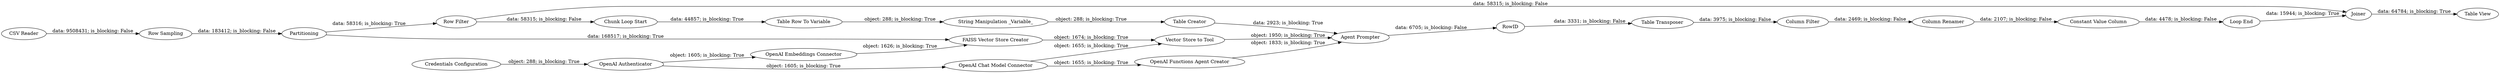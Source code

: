 digraph {
	"-2897142524431691595_1810" [label="Constant Value Column"]
	"-2897142524431691595_1808" [label="Column Renamer"]
	"3255143314948685473_178" [label="OpenAI Functions Agent Creator"]
	"3255143314948685473_179" [label="Table Creator"]
	"3255143314948685473_176" [label="OpenAI Chat Model Connector"]
	"3255143314948685473_177" [label="Agent Prompter"]
	"3255143314948685473_1804" [label="String Manipulation _Variable_"]
	"3255143314948685473_1816" [label="Row Sampling"]
	"-2897142524431691595_1807" [label="Table Transposer"]
	"3255143314948685473_1805" [label="Loop End"]
	"3255143314948685473_16" [label="CSV Reader"]
	"3255143314948685473_447" [label=Partitioning]
	"3255143314948685473_106" [label="OpenAI Authenticator"]
	"3255143314948685473_1815" [label="Table View"]
	"3255143314948685473_145" [label="FAISS Vector Store Creator"]
	"-2897142524431691595_1809" [label="Column Filter"]
	"3255143314948685473_1803" [label="Table Row To Variable"]
	"3255143314948685473_171" [label="Vector Store to Tool"]
	"3255143314948685473_1812" [label="Row Filter"]
	"3255143314948685473_1814" [label=Joiner]
	"3255143314948685473_137" [label="OpenAI Embeddings Connector"]
	"-2897142524431691595_1806" [label=RowID]
	"3255143314948685473_82" [label="Credentials Configuration"]
	"3255143314948685473_1802" [label="Chunk Loop Start"]
	"3255143314948685473_447" -> "3255143314948685473_145" [label="data: 168517; is_blocking: True"]
	"-2897142524431691595_1810" -> "3255143314948685473_1805" [label="data: 4478; is_blocking: False"]
	"3255143314948685473_106" -> "3255143314948685473_176" [label="object: 1605; is_blocking: True"]
	"3255143314948685473_106" -> "3255143314948685473_137" [label="object: 1605; is_blocking: True"]
	"3255143314948685473_1802" -> "3255143314948685473_1803" [label="data: 44857; is_blocking: True"]
	"3255143314948685473_16" -> "3255143314948685473_1816" [label="data: 9508431; is_blocking: False"]
	"3255143314948685473_145" -> "3255143314948685473_171" [label="object: 1674; is_blocking: True"]
	"-2897142524431691595_1806" -> "-2897142524431691595_1807" [label="data: 3331; is_blocking: False"]
	"3255143314948685473_176" -> "3255143314948685473_178" [label="object: 1655; is_blocking: True"]
	"3255143314948685473_447" -> "3255143314948685473_1812" [label="data: 58316; is_blocking: True"]
	"-2897142524431691595_1807" -> "-2897142524431691595_1809" [label="data: 3975; is_blocking: False"]
	"3255143314948685473_1812" -> "3255143314948685473_1802" [label="data: 58315; is_blocking: False"]
	"3255143314948685473_171" -> "3255143314948685473_177" [label="object: 1950; is_blocking: True"]
	"3255143314948685473_1814" -> "3255143314948685473_1815" [label="data: 64784; is_blocking: True"]
	"3255143314948685473_177" -> "-2897142524431691595_1806" [label="data: 6705; is_blocking: False"]
	"-2897142524431691595_1809" -> "-2897142524431691595_1808" [label="data: 2469; is_blocking: False"]
	"3255143314948685473_178" -> "3255143314948685473_177" [label="object: 1833; is_blocking: True"]
	"3255143314948685473_1804" -> "3255143314948685473_179" [label="object: 288; is_blocking: True"]
	"-2897142524431691595_1808" -> "-2897142524431691595_1810" [label="data: 2107; is_blocking: False"]
	"3255143314948685473_82" -> "3255143314948685473_106" [label="object: 288; is_blocking: True"]
	"3255143314948685473_1805" -> "3255143314948685473_1814" [label="data: 15944; is_blocking: True"]
	"3255143314948685473_1816" -> "3255143314948685473_447" [label="data: 183412; is_blocking: False"]
	"3255143314948685473_137" -> "3255143314948685473_145" [label="object: 1626; is_blocking: True"]
	"3255143314948685473_176" -> "3255143314948685473_171" [label="object: 1655; is_blocking: True"]
	"3255143314948685473_179" -> "3255143314948685473_177" [label="data: 2923; is_blocking: True"]
	"3255143314948685473_1812" -> "3255143314948685473_1814" [label="data: 58315; is_blocking: False"]
	"3255143314948685473_1803" -> "3255143314948685473_1804" [label="object: 288; is_blocking: True"]
	rankdir=LR
}
